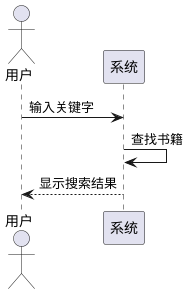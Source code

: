 @startuml

actor 用户 as user
participant 系统 as system

user -> system: 输入关键字
system -> system: 查找书籍
system --> user: 显示搜索结果

@enduml
